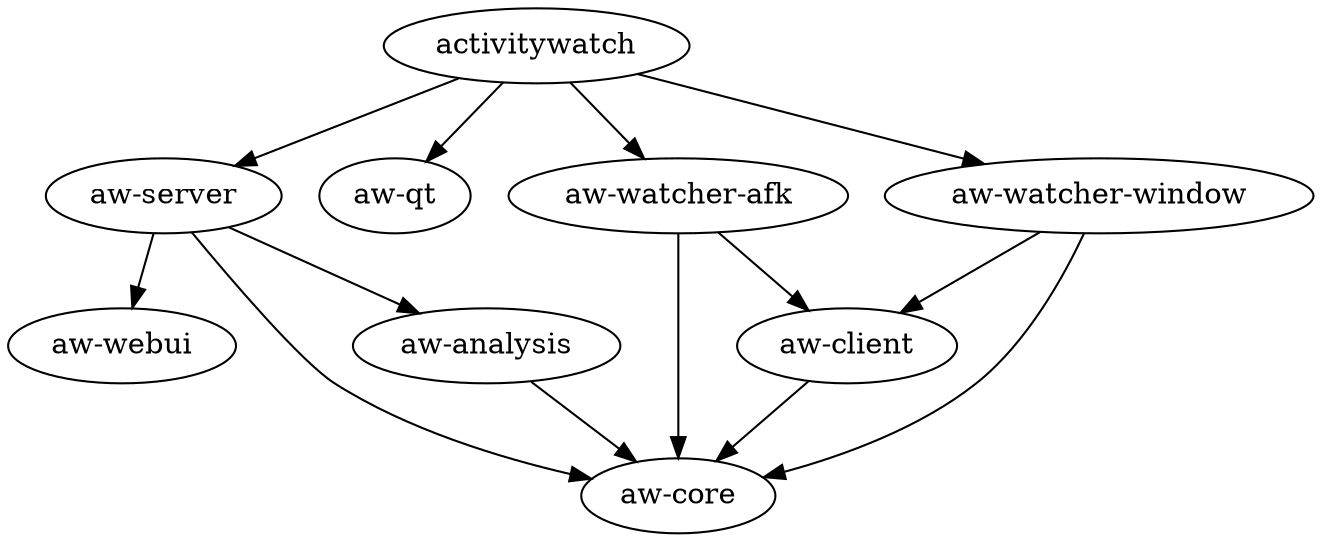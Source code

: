 digraph {
    //activitywatch [shape=box, label="activitywatch"];
    //"aw-server" [shape=box, style=filled, fillcolor="0.4+0.5+1"]
    //"aw-client" [shape=box, style=filled, fillcolor="0.2+1+1"]

    activitywatch -> "aw-server" -> {"aw-webui" "aw-core"};
    activitywatch -> "aw-qt";
    activitywatch -> "aw-watcher-afk" -> {"aw-client" "aw-core"};
    activitywatch -> "aw-watcher-window" -> {"aw-client" "aw-core"};

    "aw-client" -> "aw-core";

    "aw-server" -> "aw-analysis";
    "aw-analysis" -> "aw-core";

    subgraph {
        rank = same; "aw-watcher-afk"; "aw-watcher-window";
    }

    //subgraph {
    //    rank = same; "aw-core"; "aw-client";
    //}



    /*
     * Legend, causes sigsegv...
     * http://stackoverflow.com/a/4752766/965332
     */
/*
    { rank = sink;
      Legend [shape=none, margin=0, label=<
      <TABLE BORDER="0" CELLBORDER="1" CELLSPACING="0" CELLPADDING="4">
       <TR>
        <TD COLSPAN="2"><B>Legend</B></TD>
       </TR>
       <TR>
        <TD>Foo</TD>
        <TD><FONT COLOR="red">Foo</FONT></TD>
       </TR>
       <TR>
        <TD>Bar</TD>
        <TD BGCOLOR="RED"></TD>
       </TR>
       <TR>
        <TD>Baz</TD>
        <TD BGCOLOR="BLUE"></TD>
       </TR>
       <TR>
        <TD>Test</TD>
        <TD>HELLO</TD>
       </TR>
       <TR>
        <TD>Test</TD>
        <TD CELLPADDING="4">
         <TABLE BORDER="1" CELLBORDER="0" CELLSPACING="0" CELLPADDING="0">
          <TR>
           <TD BGCOLOR="Yellow"></TD>
          </TR>
         </TABLE>
        </TD>
       </TR>
      </TABLE>
     >];
    }
*/
}
